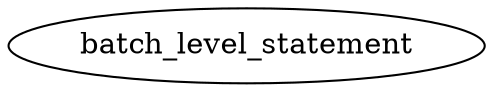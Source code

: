 digraph {
  batch_level_statement
    [URL="https://github.com/Crary-Systems/tree-sitter-tsql/blob/main/grammar.js#L116"]
}

